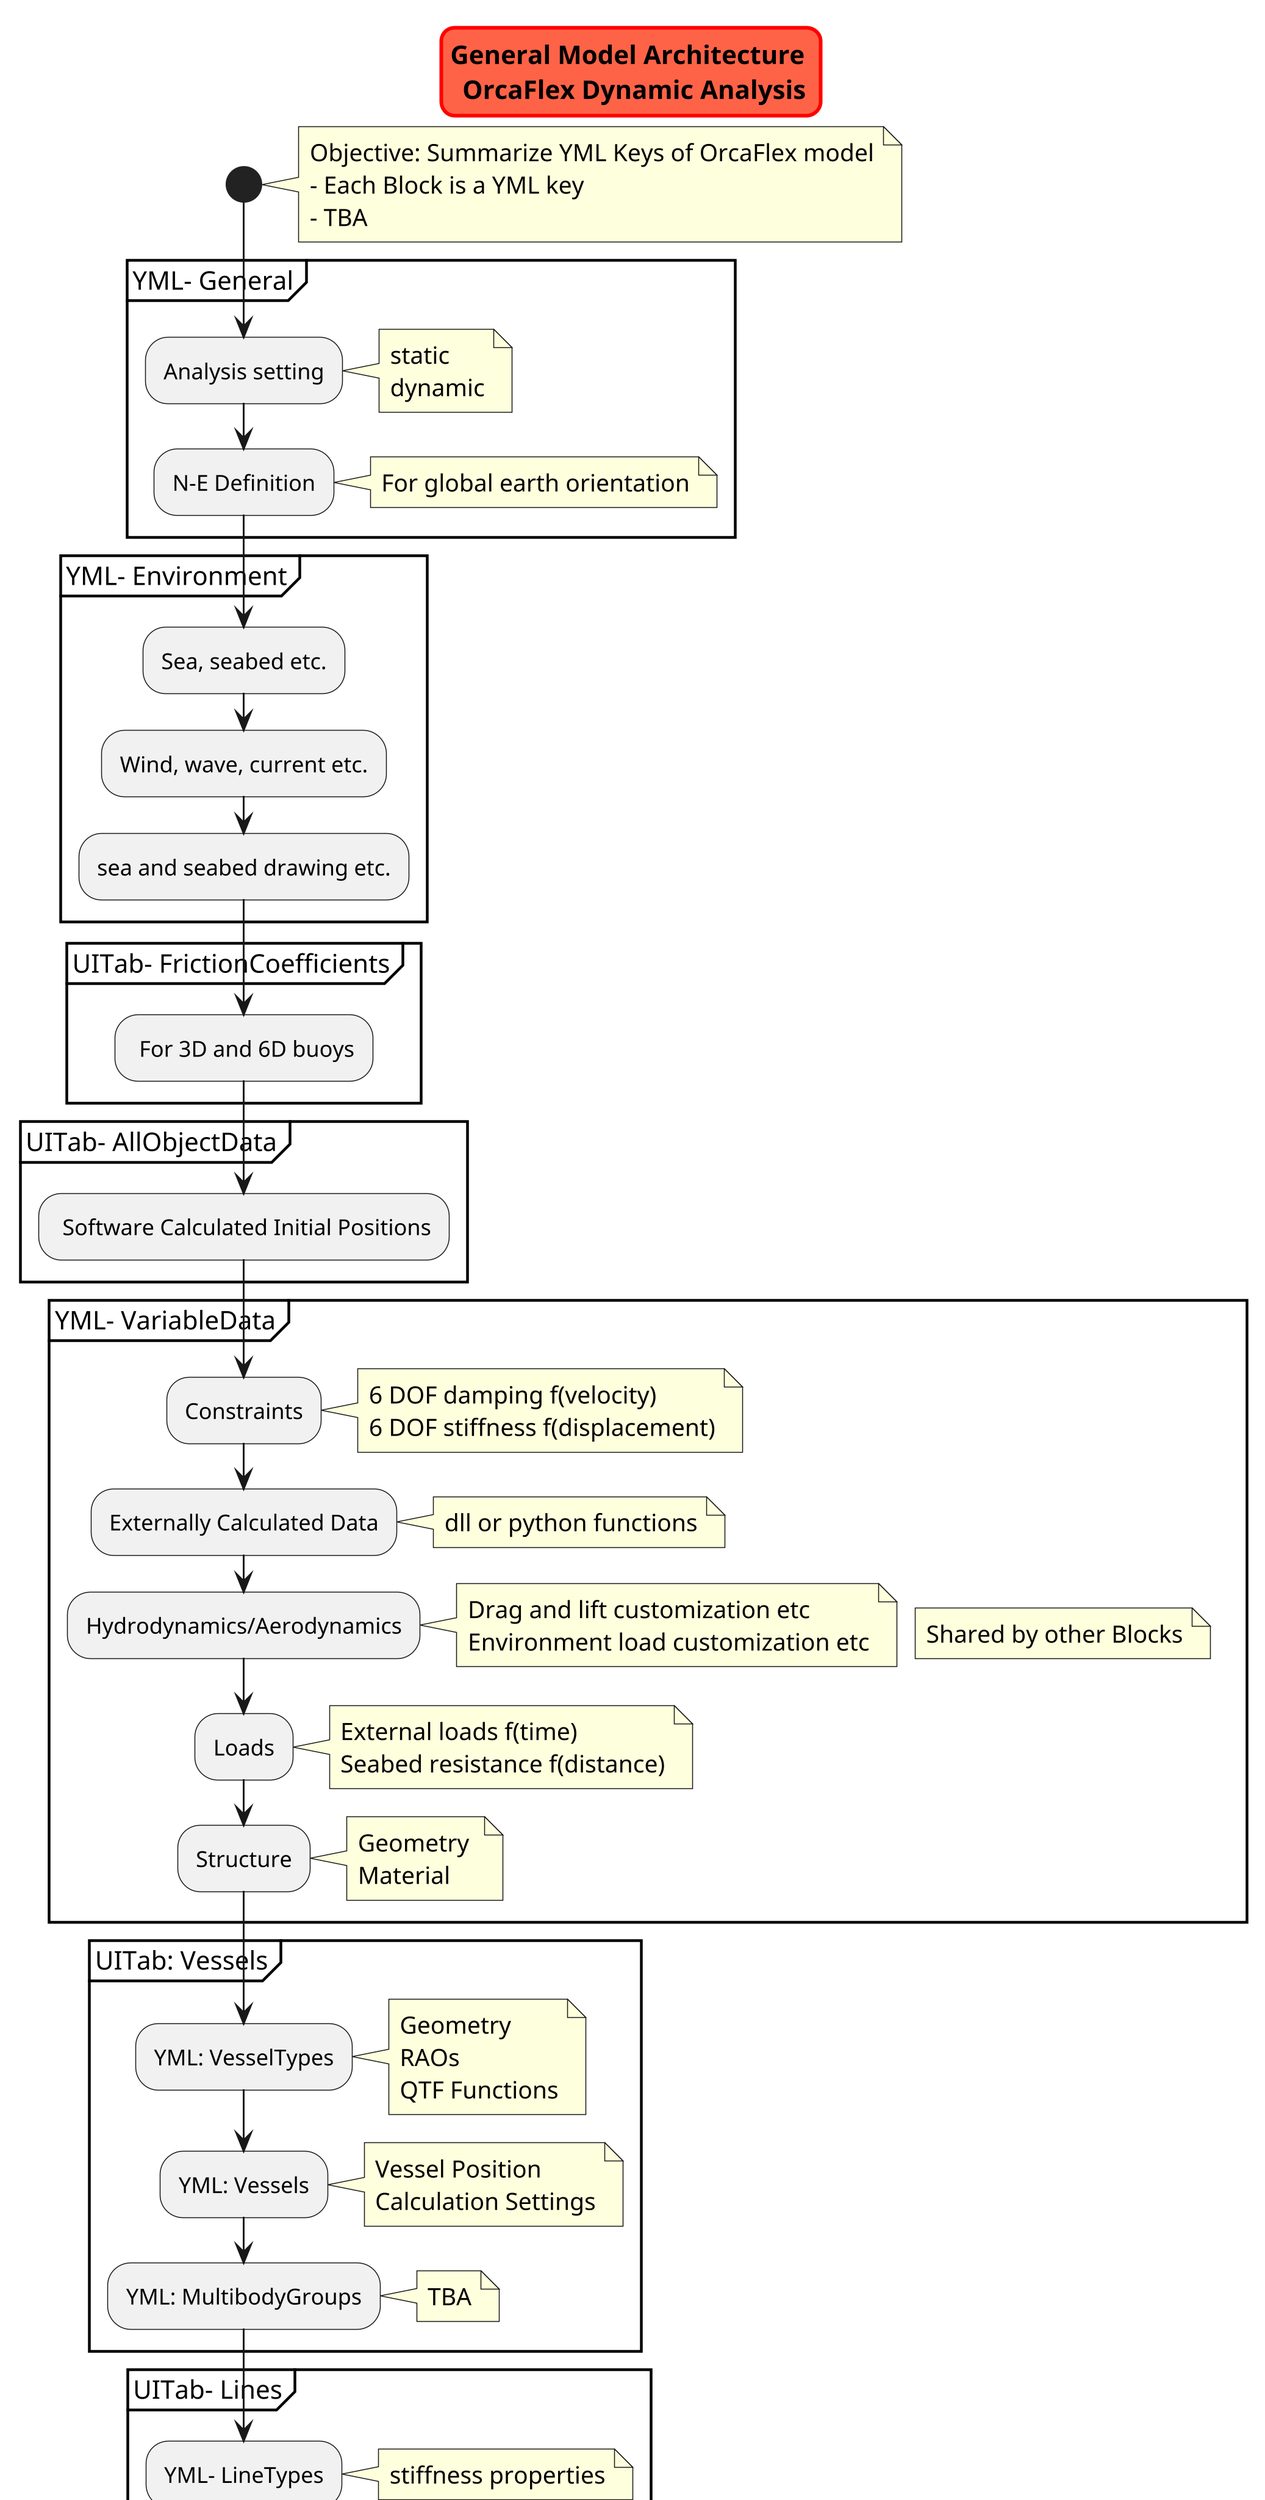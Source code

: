 @startuml pre_model_dynamics
scale 3
skinparam titleBorderRoundCorner 15
skinparam titleBorderThickness 2
skinparam titleBorderColor red
skinparam titleBackgroundColor Tomato

title General Model Architecture \n OrcaFlex Dynamic Analysis

start

    note right
        Objective: Summarize YML Keys of OrcaFlex model
        - Each Block is a YML key
        - TBA
    end note


    partition "YML- General" {

        :Analysis setting;
            note right
                static
                dynamic
            end note

        :N-E Definition;
            note right
                For global earth orientation
            end note

    }

    partition "YML- Environment" {

        :Sea, seabed etc.;

        :Wind, wave, current etc.;

        :sea and seabed drawing etc.;

    }

    partition "UITab- FrictionCoefficients" {
        : For 3D and 6D buoys;
    }

    partition "UITab- AllObjectData" {
        : Software Calculated Initial Positions;
    }

    partition "YML- VariableData" {

            note right
                Shared by other Blocks
            end note

        :Constraints;
            note right
                6 DOF damping f(velocity)
                6 DOF stiffness f(displacement)
            end note

        :Externally Calculated Data;
            note right
                dll or python functions
            end note

        :Hydrodynamics/Aerodynamics;
            note right
                Drag and lift customization etc
                Environment load customization etc
            end note

        :Loads;
            note right
                External loads f(time)
                Seabed resistance f(distance)
            end note

        :Structure;
            note right
                Geometry 
                Material
            end note


    }

    partition "UITab: Vessels" {

        :YML: VesselTypes;
            note right
                Geometry
                RAOs
                QTF Functions
            end note

        :YML: Vessels;
            note right
                Vessel Position
                Calculation Settings
            end note

        :YML: MultibodyGroups;
            note right
                TBA
            end note

    }

    partition "UITab- Lines" {

        :YML- LineTypes;
            note right
                stiffness properties
            end note

        :YML- Lines;
            note right
                Geometry
                Calculation settings
            end note

    }

    partition "YML- Constraints" {

            note right
                Between bodies
            end note
    }

stop

footer
%date("yyyy.MM.dd' at 'HH:mm")
%filename()
end footer

@enduml
